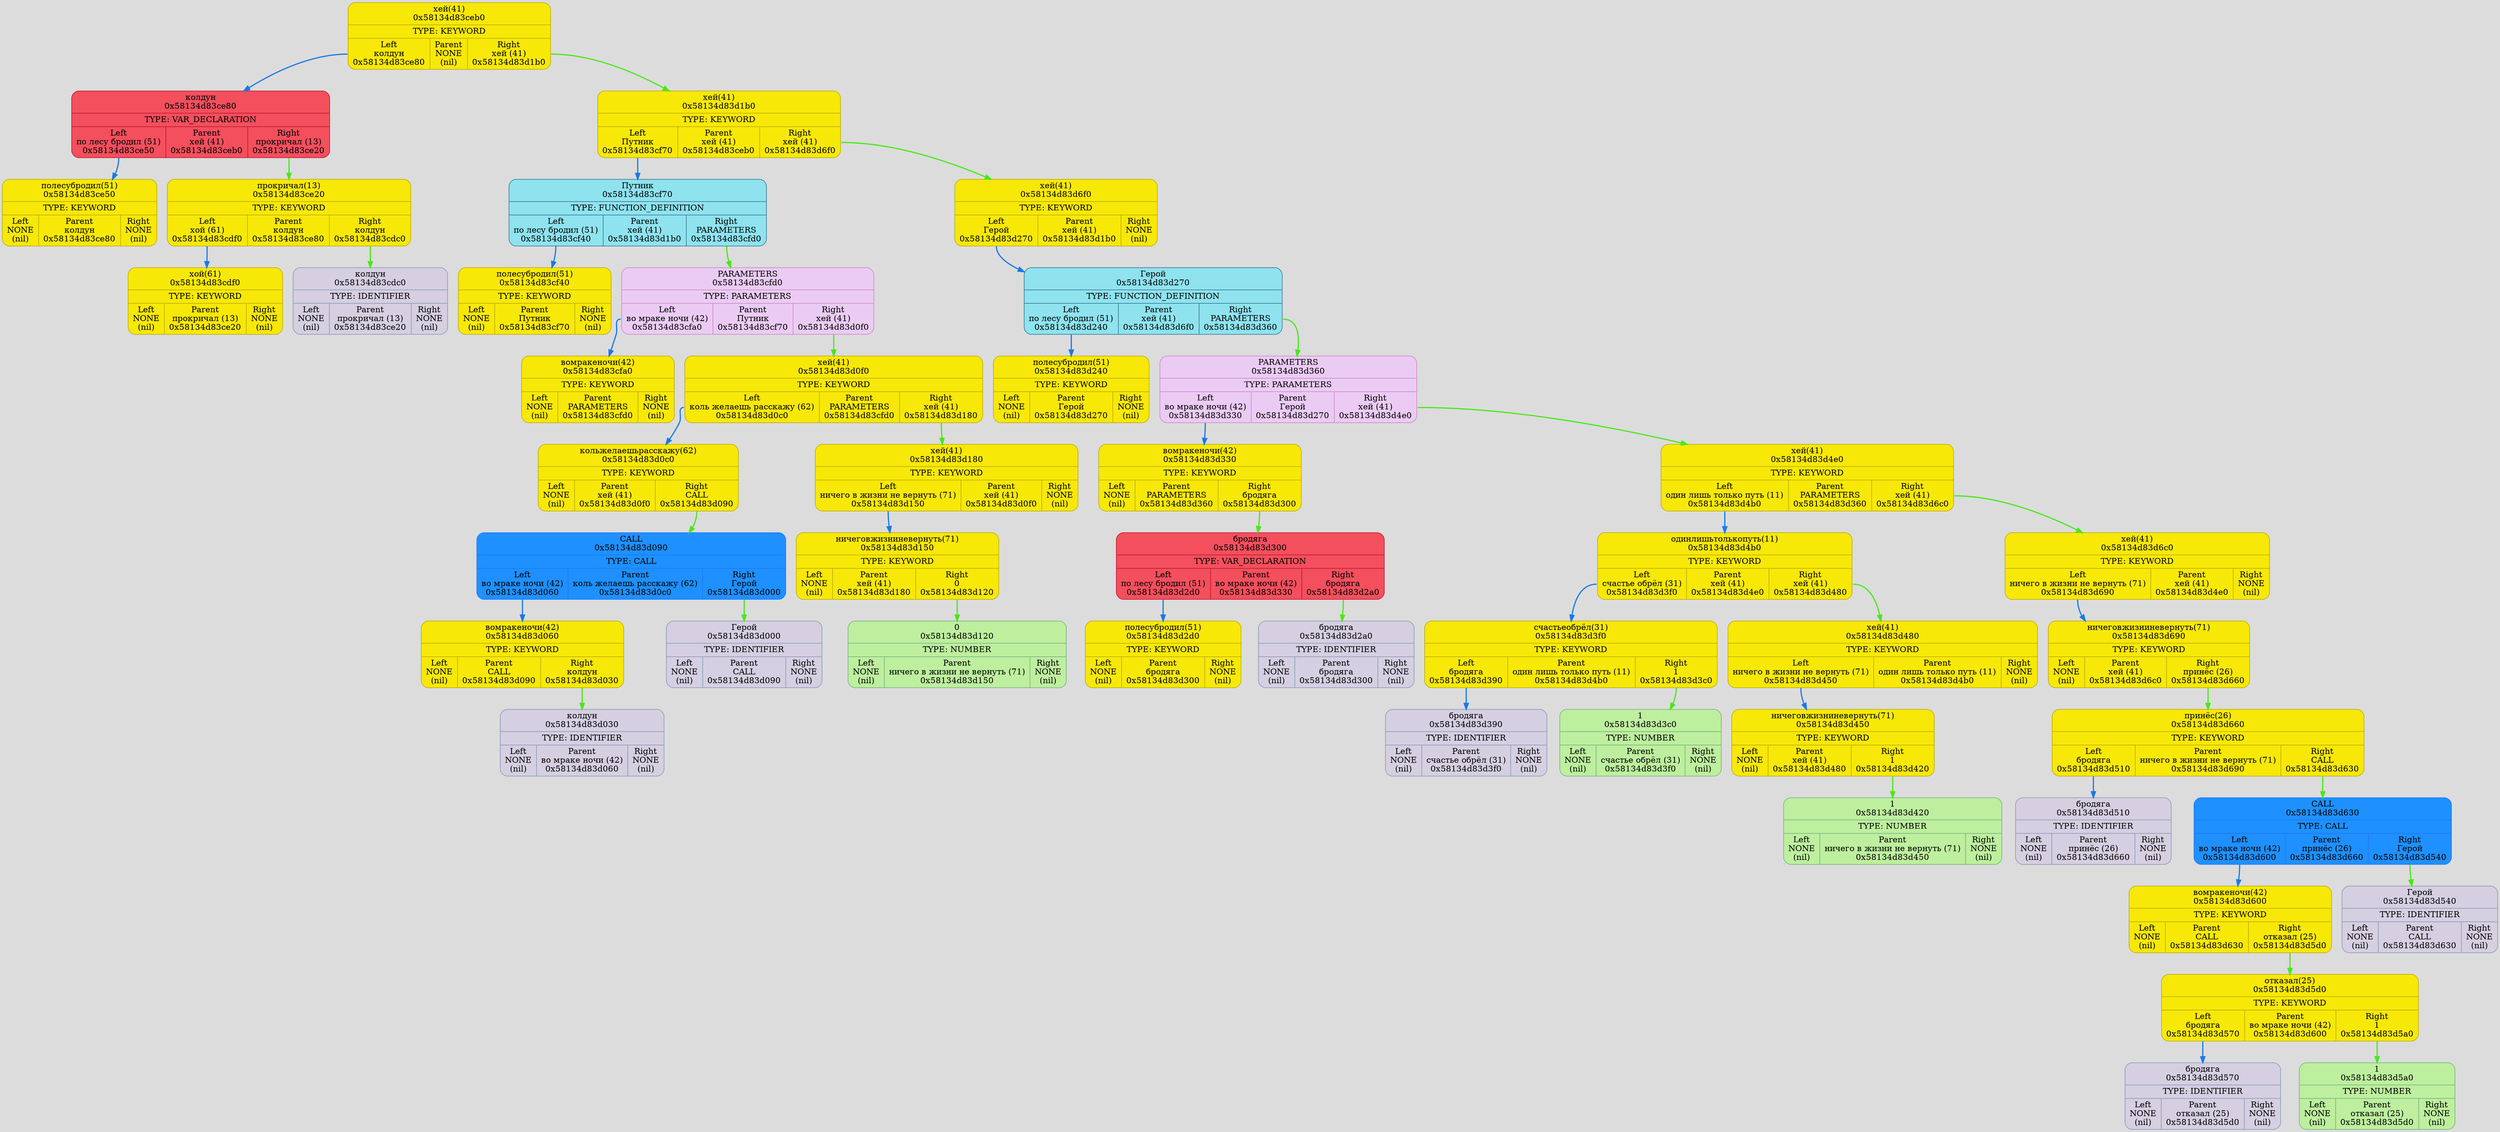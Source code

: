 digraph {
	fontname = "UbuntuMono";
	bgcolor = "#DCDCDC";

	node0x58134d83ceb0 [ shape = Mrecord; style = filled; fillcolor = "#F8E807"; color = "#B6AA05"; fontcolor = "#000000"; label = " { хей (41)\n0x58134d83ceb0 | TYPE: KEYWORD| { <left> Left\nколдун\n0x58134d83ce80 | Parent\nNONE\n(nil) | <right> Right\nхей (41)\n0x58134d83d1b0 } } "; ];
	node0x58134d83ceb0:<left> -> node0x58134d83ce80 [ style = "bold"; color = "#187AE8"; label = ""; ];
	node0x58134d83ce80 [ shape = Mrecord; style = filled; fillcolor = "#F34F5D"; color = "#BD132F"; fontcolor = "#000000"; label = " { колдун\n0x58134d83ce80 | TYPE: VAR_DECLARATION| { <left> Left\nпо лесу бродил (51)\n0x58134d83ce50 | Parent\nхей (41)\n0x58134d83ceb0 | <right> Right\nпрокричал (13)\n0x58134d83ce20 } } "; ];
	node0x58134d83ce80:<left> -> node0x58134d83ce50 [ style = "bold"; color = "#187AE8"; label = ""; ];
	node0x58134d83ce50 [ shape = Mrecord; style = filled; fillcolor = "#F8E807"; color = "#B6AA05"; fontcolor = "#000000"; label = " { по лесу бродил (51)\n0x58134d83ce50 | TYPE: KEYWORD| { <left> Left\nNONE\n(nil) | Parent\nколдун\n0x58134d83ce80 | <right> Right\nNONE\n(nil) } } "; ];
	node0x58134d83ce20 [ shape = Mrecord; style = filled; fillcolor = "#F8E807"; color = "#B6AA05"; fontcolor = "#000000"; label = " { прокричал (13)\n0x58134d83ce20 | TYPE: KEYWORD| { <left> Left\nхой (61)\n0x58134d83cdf0 | Parent\nколдун\n0x58134d83ce80 | <right> Right\nколдун\n0x58134d83cdc0 } } "; ];
	node0x58134d83ce20:<left> -> node0x58134d83cdf0 [ style = "bold"; color = "#187AE8"; label = ""; ];
	node0x58134d83cdf0 [ shape = Mrecord; style = filled; fillcolor = "#F8E807"; color = "#B6AA05"; fontcolor = "#000000"; label = " { хой (61)\n0x58134d83cdf0 | TYPE: KEYWORD| { <left> Left\nNONE\n(nil) | Parent\nпрокричал (13)\n0x58134d83ce20 | <right> Right\nNONE\n(nil) } } "; ];
	node0x58134d83cdc0 [ shape = Mrecord; style = filled; fillcolor = "#D5CFE1"; color = "#8797b2"; fontcolor = "#000000"; label = " { колдун\n0x58134d83cdc0 | TYPE: IDENTIFIER| { <left> Left\nNONE\n(nil) | Parent\nпрокричал (13)\n0x58134d83ce20 | <right> Right\nNONE\n(nil) } } "; ];
	node0x58134d83ce20:<right> -> node0x58134d83cdc0 [ style = "bold"; color = "#48E818"; label = ""; ];
	node0x58134d83ce80:<right> -> node0x58134d83ce20 [ style = "bold"; color = "#48E818"; label = ""; ];
	node0x58134d83d1b0 [ shape = Mrecord; style = filled; fillcolor = "#F8E807"; color = "#B6AA05"; fontcolor = "#000000"; label = " { хей (41)\n0x58134d83d1b0 | TYPE: KEYWORD| { <left> Left\nПутник\n0x58134d83cf70 | Parent\nхей (41)\n0x58134d83ceb0 | <right> Right\nхей (41)\n0x58134d83d6f0 } } "; ];
	node0x58134d83d1b0:<left> -> node0x58134d83cf70 [ style = "bold"; color = "#187AE8"; label = ""; ];
	node0x58134d83cf70 [ shape = Mrecord; style = filled; fillcolor = "#8EE3EF"; color = "#37718E"; fontcolor = "#000000"; label = " { Путник\n0x58134d83cf70 | TYPE: FUNCTION_DEFINITION| { <left> Left\nпо лесу бродил (51)\n0x58134d83cf40 | Parent\nхей (41)\n0x58134d83d1b0 | <right> Right\nPARAMETERS\n0x58134d83cfd0 } } "; ];
	node0x58134d83cf70:<left> -> node0x58134d83cf40 [ style = "bold"; color = "#187AE8"; label = ""; ];
	node0x58134d83cf40 [ shape = Mrecord; style = filled; fillcolor = "#F8E807"; color = "#B6AA05"; fontcolor = "#000000"; label = " { по лесу бродил (51)\n0x58134d83cf40 | TYPE: KEYWORD| { <left> Left\nNONE\n(nil) | Parent\nПутник\n0x58134d83cf70 | <right> Right\nNONE\n(nil) } } "; ];
	node0x58134d83cfd0 [ shape = Mrecord; style = filled; fillcolor = "#EBCBF4"; color = "#C986C3"; fontcolor = "#000000"; label = " { PARAMETERS\n0x58134d83cfd0 | TYPE: PARAMETERS| { <left> Left\nво мраке ночи (42)\n0x58134d83cfa0 | Parent\nПутник\n0x58134d83cf70 | <right> Right\nхей (41)\n0x58134d83d0f0 } } "; ];
	node0x58134d83cfd0:<left> -> node0x58134d83cfa0 [ style = "bold"; color = "#187AE8"; label = ""; ];
	node0x58134d83cfa0 [ shape = Mrecord; style = filled; fillcolor = "#F8E807"; color = "#B6AA05"; fontcolor = "#000000"; label = " { во мраке ночи (42)\n0x58134d83cfa0 | TYPE: KEYWORD| { <left> Left\nNONE\n(nil) | Parent\nPARAMETERS\n0x58134d83cfd0 | <right> Right\nNONE\n(nil) } } "; ];
	node0x58134d83d0f0 [ shape = Mrecord; style = filled; fillcolor = "#F8E807"; color = "#B6AA05"; fontcolor = "#000000"; label = " { хей (41)\n0x58134d83d0f0 | TYPE: KEYWORD| { <left> Left\nколь желаешь расскажу (62)\n0x58134d83d0c0 | Parent\nPARAMETERS\n0x58134d83cfd0 | <right> Right\nхей (41)\n0x58134d83d180 } } "; ];
	node0x58134d83d0f0:<left> -> node0x58134d83d0c0 [ style = "bold"; color = "#187AE8"; label = ""; ];
	node0x58134d83d0c0 [ shape = Mrecord; style = filled; fillcolor = "#F8E807"; color = "#B6AA05"; fontcolor = "#000000"; label = " { коль желаешь расскажу (62)\n0x58134d83d0c0 | TYPE: KEYWORD| { <left> Left\nNONE\n(nil) | Parent\nхей (41)\n0x58134d83d0f0 | <right> Right\nCALL\n0x58134d83d090 } } "; ];
	node0x58134d83d090 [ shape = Mrecord; style = filled; fillcolor = "#1E90FF"; color = "#1F75FE"; fontcolor = "#000000"; label = " { CALL\n0x58134d83d090 | TYPE: CALL| { <left> Left\nво мраке ночи (42)\n0x58134d83d060 | Parent\nколь желаешь расскажу (62)\n0x58134d83d0c0 | <right> Right\nГерой\n0x58134d83d000 } } "; ];
	node0x58134d83d090:<left> -> node0x58134d83d060 [ style = "bold"; color = "#187AE8"; label = ""; ];
	node0x58134d83d060 [ shape = Mrecord; style = filled; fillcolor = "#F8E807"; color = "#B6AA05"; fontcolor = "#000000"; label = " { во мраке ночи (42)\n0x58134d83d060 | TYPE: KEYWORD| { <left> Left\nNONE\n(nil) | Parent\nCALL\n0x58134d83d090 | <right> Right\nколдун\n0x58134d83d030 } } "; ];
	node0x58134d83d030 [ shape = Mrecord; style = filled; fillcolor = "#D5CFE1"; color = "#8797b2"; fontcolor = "#000000"; label = " { колдун\n0x58134d83d030 | TYPE: IDENTIFIER| { <left> Left\nNONE\n(nil) | Parent\nво мраке ночи (42)\n0x58134d83d060 | <right> Right\nNONE\n(nil) } } "; ];
	node0x58134d83d060:<right> -> node0x58134d83d030 [ style = "bold"; color = "#48E818"; label = ""; ];
	node0x58134d83d000 [ shape = Mrecord; style = filled; fillcolor = "#D5CFE1"; color = "#8797b2"; fontcolor = "#000000"; label = " { Герой\n0x58134d83d000 | TYPE: IDENTIFIER| { <left> Left\nNONE\n(nil) | Parent\nCALL\n0x58134d83d090 | <right> Right\nNONE\n(nil) } } "; ];
	node0x58134d83d090:<right> -> node0x58134d83d000 [ style = "bold"; color = "#48E818"; label = ""; ];
	node0x58134d83d0c0:<right> -> node0x58134d83d090 [ style = "bold"; color = "#48E818"; label = ""; ];
	node0x58134d83d180 [ shape = Mrecord; style = filled; fillcolor = "#F8E807"; color = "#B6AA05"; fontcolor = "#000000"; label = " { хей (41)\n0x58134d83d180 | TYPE: KEYWORD| { <left> Left\nничего в жизни не вернуть (71)\n0x58134d83d150 | Parent\nхей (41)\n0x58134d83d0f0 | <right> Right\nNONE\n(nil) } } "; ];
	node0x58134d83d180:<left> -> node0x58134d83d150 [ style = "bold"; color = "#187AE8"; label = ""; ];
	node0x58134d83d150 [ shape = Mrecord; style = filled; fillcolor = "#F8E807"; color = "#B6AA05"; fontcolor = "#000000"; label = " { ничего в жизни не вернуть (71)\n0x58134d83d150 | TYPE: KEYWORD| { <left> Left\nNONE\n(nil) | Parent\nхей (41)\n0x58134d83d180 | <right> Right\n0\n0x58134d83d120 } } "; ];
	node0x58134d83d120 [ shape = Mrecord; style = filled; fillcolor = "#BDEF9E"; color = "#74AF80"; fontcolor = "#000000"; label = " { 0\n0x58134d83d120 | TYPE: NUMBER| { <left> Left\nNONE\n(nil) | Parent\nничего в жизни не вернуть (71)\n0x58134d83d150 | <right> Right\nNONE\n(nil) } } "; ];
	node0x58134d83d150:<right> -> node0x58134d83d120 [ style = "bold"; color = "#48E818"; label = ""; ];
	node0x58134d83d0f0:<right> -> node0x58134d83d180 [ style = "bold"; color = "#48E818"; label = ""; ];
	node0x58134d83cfd0:<right> -> node0x58134d83d0f0 [ style = "bold"; color = "#48E818"; label = ""; ];
	node0x58134d83cf70:<right> -> node0x58134d83cfd0 [ style = "bold"; color = "#48E818"; label = ""; ];
	node0x58134d83d6f0 [ shape = Mrecord; style = filled; fillcolor = "#F8E807"; color = "#B6AA05"; fontcolor = "#000000"; label = " { хей (41)\n0x58134d83d6f0 | TYPE: KEYWORD| { <left> Left\nГерой\n0x58134d83d270 | Parent\nхей (41)\n0x58134d83d1b0 | <right> Right\nNONE\n(nil) } } "; ];
	node0x58134d83d6f0:<left> -> node0x58134d83d270 [ style = "bold"; color = "#187AE8"; label = ""; ];
	node0x58134d83d270 [ shape = Mrecord; style = filled; fillcolor = "#8EE3EF"; color = "#37718E"; fontcolor = "#000000"; label = " { Герой\n0x58134d83d270 | TYPE: FUNCTION_DEFINITION| { <left> Left\nпо лесу бродил (51)\n0x58134d83d240 | Parent\nхей (41)\n0x58134d83d6f0 | <right> Right\nPARAMETERS\n0x58134d83d360 } } "; ];
	node0x58134d83d270:<left> -> node0x58134d83d240 [ style = "bold"; color = "#187AE8"; label = ""; ];
	node0x58134d83d240 [ shape = Mrecord; style = filled; fillcolor = "#F8E807"; color = "#B6AA05"; fontcolor = "#000000"; label = " { по лесу бродил (51)\n0x58134d83d240 | TYPE: KEYWORD| { <left> Left\nNONE\n(nil) | Parent\nГерой\n0x58134d83d270 | <right> Right\nNONE\n(nil) } } "; ];
	node0x58134d83d360 [ shape = Mrecord; style = filled; fillcolor = "#EBCBF4"; color = "#C986C3"; fontcolor = "#000000"; label = " { PARAMETERS\n0x58134d83d360 | TYPE: PARAMETERS| { <left> Left\nво мраке ночи (42)\n0x58134d83d330 | Parent\nГерой\n0x58134d83d270 | <right> Right\nхей (41)\n0x58134d83d4e0 } } "; ];
	node0x58134d83d360:<left> -> node0x58134d83d330 [ style = "bold"; color = "#187AE8"; label = ""; ];
	node0x58134d83d330 [ shape = Mrecord; style = filled; fillcolor = "#F8E807"; color = "#B6AA05"; fontcolor = "#000000"; label = " { во мраке ночи (42)\n0x58134d83d330 | TYPE: KEYWORD| { <left> Left\nNONE\n(nil) | Parent\nPARAMETERS\n0x58134d83d360 | <right> Right\nбродяга\n0x58134d83d300 } } "; ];
	node0x58134d83d300 [ shape = Mrecord; style = filled; fillcolor = "#F34F5D"; color = "#BD132F"; fontcolor = "#000000"; label = " { бродяга\n0x58134d83d300 | TYPE: VAR_DECLARATION| { <left> Left\nпо лесу бродил (51)\n0x58134d83d2d0 | Parent\nво мраке ночи (42)\n0x58134d83d330 | <right> Right\nбродяга\n0x58134d83d2a0 } } "; ];
	node0x58134d83d300:<left> -> node0x58134d83d2d0 [ style = "bold"; color = "#187AE8"; label = ""; ];
	node0x58134d83d2d0 [ shape = Mrecord; style = filled; fillcolor = "#F8E807"; color = "#B6AA05"; fontcolor = "#000000"; label = " { по лесу бродил (51)\n0x58134d83d2d0 | TYPE: KEYWORD| { <left> Left\nNONE\n(nil) | Parent\nбродяга\n0x58134d83d300 | <right> Right\nNONE\n(nil) } } "; ];
	node0x58134d83d2a0 [ shape = Mrecord; style = filled; fillcolor = "#D5CFE1"; color = "#8797b2"; fontcolor = "#000000"; label = " { бродяга\n0x58134d83d2a0 | TYPE: IDENTIFIER| { <left> Left\nNONE\n(nil) | Parent\nбродяга\n0x58134d83d300 | <right> Right\nNONE\n(nil) } } "; ];
	node0x58134d83d300:<right> -> node0x58134d83d2a0 [ style = "bold"; color = "#48E818"; label = ""; ];
	node0x58134d83d330:<right> -> node0x58134d83d300 [ style = "bold"; color = "#48E818"; label = ""; ];
	node0x58134d83d4e0 [ shape = Mrecord; style = filled; fillcolor = "#F8E807"; color = "#B6AA05"; fontcolor = "#000000"; label = " { хей (41)\n0x58134d83d4e0 | TYPE: KEYWORD| { <left> Left\nодин лишь только путь (11)\n0x58134d83d4b0 | Parent\nPARAMETERS\n0x58134d83d360 | <right> Right\nхей (41)\n0x58134d83d6c0 } } "; ];
	node0x58134d83d4e0:<left> -> node0x58134d83d4b0 [ style = "bold"; color = "#187AE8"; label = ""; ];
	node0x58134d83d4b0 [ shape = Mrecord; style = filled; fillcolor = "#F8E807"; color = "#B6AA05"; fontcolor = "#000000"; label = " { один лишь только путь (11)\n0x58134d83d4b0 | TYPE: KEYWORD| { <left> Left\nсчастье обрёл (31)\n0x58134d83d3f0 | Parent\nхей (41)\n0x58134d83d4e0 | <right> Right\nхей (41)\n0x58134d83d480 } } "; ];
	node0x58134d83d4b0:<left> -> node0x58134d83d3f0 [ style = "bold"; color = "#187AE8"; label = ""; ];
	node0x58134d83d3f0 [ shape = Mrecord; style = filled; fillcolor = "#F8E807"; color = "#B6AA05"; fontcolor = "#000000"; label = " { счастье обрёл (31)\n0x58134d83d3f0 | TYPE: KEYWORD| { <left> Left\nбродяга\n0x58134d83d390 | Parent\nодин лишь только путь (11)\n0x58134d83d4b0 | <right> Right\n1\n0x58134d83d3c0 } } "; ];
	node0x58134d83d3f0:<left> -> node0x58134d83d390 [ style = "bold"; color = "#187AE8"; label = ""; ];
	node0x58134d83d390 [ shape = Mrecord; style = filled; fillcolor = "#D5CFE1"; color = "#8797b2"; fontcolor = "#000000"; label = " { бродяга\n0x58134d83d390 | TYPE: IDENTIFIER| { <left> Left\nNONE\n(nil) | Parent\nсчастье обрёл (31)\n0x58134d83d3f0 | <right> Right\nNONE\n(nil) } } "; ];
	node0x58134d83d3c0 [ shape = Mrecord; style = filled; fillcolor = "#BDEF9E"; color = "#74AF80"; fontcolor = "#000000"; label = " { 1\n0x58134d83d3c0 | TYPE: NUMBER| { <left> Left\nNONE\n(nil) | Parent\nсчастье обрёл (31)\n0x58134d83d3f0 | <right> Right\nNONE\n(nil) } } "; ];
	node0x58134d83d3f0:<right> -> node0x58134d83d3c0 [ style = "bold"; color = "#48E818"; label = ""; ];
	node0x58134d83d480 [ shape = Mrecord; style = filled; fillcolor = "#F8E807"; color = "#B6AA05"; fontcolor = "#000000"; label = " { хей (41)\n0x58134d83d480 | TYPE: KEYWORD| { <left> Left\nничего в жизни не вернуть (71)\n0x58134d83d450 | Parent\nодин лишь только путь (11)\n0x58134d83d4b0 | <right> Right\nNONE\n(nil) } } "; ];
	node0x58134d83d480:<left> -> node0x58134d83d450 [ style = "bold"; color = "#187AE8"; label = ""; ];
	node0x58134d83d450 [ shape = Mrecord; style = filled; fillcolor = "#F8E807"; color = "#B6AA05"; fontcolor = "#000000"; label = " { ничего в жизни не вернуть (71)\n0x58134d83d450 | TYPE: KEYWORD| { <left> Left\nNONE\n(nil) | Parent\nхей (41)\n0x58134d83d480 | <right> Right\n1\n0x58134d83d420 } } "; ];
	node0x58134d83d420 [ shape = Mrecord; style = filled; fillcolor = "#BDEF9E"; color = "#74AF80"; fontcolor = "#000000"; label = " { 1\n0x58134d83d420 | TYPE: NUMBER| { <left> Left\nNONE\n(nil) | Parent\nничего в жизни не вернуть (71)\n0x58134d83d450 | <right> Right\nNONE\n(nil) } } "; ];
	node0x58134d83d450:<right> -> node0x58134d83d420 [ style = "bold"; color = "#48E818"; label = ""; ];
	node0x58134d83d4b0:<right> -> node0x58134d83d480 [ style = "bold"; color = "#48E818"; label = ""; ];
	node0x58134d83d6c0 [ shape = Mrecord; style = filled; fillcolor = "#F8E807"; color = "#B6AA05"; fontcolor = "#000000"; label = " { хей (41)\n0x58134d83d6c0 | TYPE: KEYWORD| { <left> Left\nничего в жизни не вернуть (71)\n0x58134d83d690 | Parent\nхей (41)\n0x58134d83d4e0 | <right> Right\nNONE\n(nil) } } "; ];
	node0x58134d83d6c0:<left> -> node0x58134d83d690 [ style = "bold"; color = "#187AE8"; label = ""; ];
	node0x58134d83d690 [ shape = Mrecord; style = filled; fillcolor = "#F8E807"; color = "#B6AA05"; fontcolor = "#000000"; label = " { ничего в жизни не вернуть (71)\n0x58134d83d690 | TYPE: KEYWORD| { <left> Left\nNONE\n(nil) | Parent\nхей (41)\n0x58134d83d6c0 | <right> Right\nпринёс (26)\n0x58134d83d660 } } "; ];
	node0x58134d83d660 [ shape = Mrecord; style = filled; fillcolor = "#F8E807"; color = "#B6AA05"; fontcolor = "#000000"; label = " { принёс (26)\n0x58134d83d660 | TYPE: KEYWORD| { <left> Left\nбродяга\n0x58134d83d510 | Parent\nничего в жизни не вернуть (71)\n0x58134d83d690 | <right> Right\nCALL\n0x58134d83d630 } } "; ];
	node0x58134d83d660:<left> -> node0x58134d83d510 [ style = "bold"; color = "#187AE8"; label = ""; ];
	node0x58134d83d510 [ shape = Mrecord; style = filled; fillcolor = "#D5CFE1"; color = "#8797b2"; fontcolor = "#000000"; label = " { бродяга\n0x58134d83d510 | TYPE: IDENTIFIER| { <left> Left\nNONE\n(nil) | Parent\nпринёс (26)\n0x58134d83d660 | <right> Right\nNONE\n(nil) } } "; ];
	node0x58134d83d630 [ shape = Mrecord; style = filled; fillcolor = "#1E90FF"; color = "#1F75FE"; fontcolor = "#000000"; label = " { CALL\n0x58134d83d630 | TYPE: CALL| { <left> Left\nво мраке ночи (42)\n0x58134d83d600 | Parent\nпринёс (26)\n0x58134d83d660 | <right> Right\nГерой\n0x58134d83d540 } } "; ];
	node0x58134d83d630:<left> -> node0x58134d83d600 [ style = "bold"; color = "#187AE8"; label = ""; ];
	node0x58134d83d600 [ shape = Mrecord; style = filled; fillcolor = "#F8E807"; color = "#B6AA05"; fontcolor = "#000000"; label = " { во мраке ночи (42)\n0x58134d83d600 | TYPE: KEYWORD| { <left> Left\nNONE\n(nil) | Parent\nCALL\n0x58134d83d630 | <right> Right\nотказал (25)\n0x58134d83d5d0 } } "; ];
	node0x58134d83d5d0 [ shape = Mrecord; style = filled; fillcolor = "#F8E807"; color = "#B6AA05"; fontcolor = "#000000"; label = " { отказал (25)\n0x58134d83d5d0 | TYPE: KEYWORD| { <left> Left\nбродяга\n0x58134d83d570 | Parent\nво мраке ночи (42)\n0x58134d83d600 | <right> Right\n1\n0x58134d83d5a0 } } "; ];
	node0x58134d83d5d0:<left> -> node0x58134d83d570 [ style = "bold"; color = "#187AE8"; label = ""; ];
	node0x58134d83d570 [ shape = Mrecord; style = filled; fillcolor = "#D5CFE1"; color = "#8797b2"; fontcolor = "#000000"; label = " { бродяга\n0x58134d83d570 | TYPE: IDENTIFIER| { <left> Left\nNONE\n(nil) | Parent\nотказал (25)\n0x58134d83d5d0 | <right> Right\nNONE\n(nil) } } "; ];
	node0x58134d83d5a0 [ shape = Mrecord; style = filled; fillcolor = "#BDEF9E"; color = "#74AF80"; fontcolor = "#000000"; label = " { 1\n0x58134d83d5a0 | TYPE: NUMBER| { <left> Left\nNONE\n(nil) | Parent\nотказал (25)\n0x58134d83d5d0 | <right> Right\nNONE\n(nil) } } "; ];
	node0x58134d83d5d0:<right> -> node0x58134d83d5a0 [ style = "bold"; color = "#48E818"; label = ""; ];
	node0x58134d83d600:<right> -> node0x58134d83d5d0 [ style = "bold"; color = "#48E818"; label = ""; ];
	node0x58134d83d540 [ shape = Mrecord; style = filled; fillcolor = "#D5CFE1"; color = "#8797b2"; fontcolor = "#000000"; label = " { Герой\n0x58134d83d540 | TYPE: IDENTIFIER| { <left> Left\nNONE\n(nil) | Parent\nCALL\n0x58134d83d630 | <right> Right\nNONE\n(nil) } } "; ];
	node0x58134d83d630:<right> -> node0x58134d83d540 [ style = "bold"; color = "#48E818"; label = ""; ];
	node0x58134d83d660:<right> -> node0x58134d83d630 [ style = "bold"; color = "#48E818"; label = ""; ];
	node0x58134d83d690:<right> -> node0x58134d83d660 [ style = "bold"; color = "#48E818"; label = ""; ];
	node0x58134d83d4e0:<right> -> node0x58134d83d6c0 [ style = "bold"; color = "#48E818"; label = ""; ];
	node0x58134d83d360:<right> -> node0x58134d83d4e0 [ style = "bold"; color = "#48E818"; label = ""; ];
	node0x58134d83d270:<right> -> node0x58134d83d360 [ style = "bold"; color = "#48E818"; label = ""; ];
	node0x58134d83d1b0:<right> -> node0x58134d83d6f0 [ style = "bold"; color = "#48E818"; label = ""; ];
	node0x58134d83ceb0:<right> -> node0x58134d83d1b0 [ style = "bold"; color = "#48E818"; label = ""; ];
}
